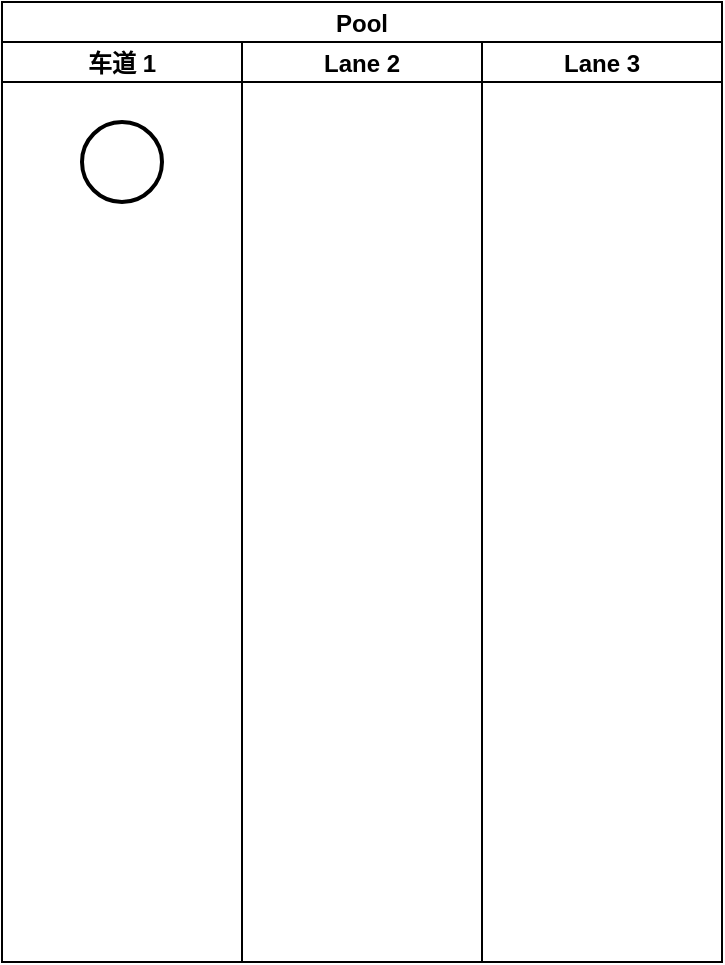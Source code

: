 <mxfile version="16.1.2" type="github">
  <diagram id="_zW5vxU73ut5M0M7swxG" name="Page-1">
    <mxGraphModel dx="1422" dy="794" grid="1" gridSize="10" guides="1" tooltips="1" connect="1" arrows="1" fold="1" page="1" pageScale="1" pageWidth="827" pageHeight="1169" math="0" shadow="0">
      <root>
        <mxCell id="0" />
        <mxCell id="1" parent="0" />
        <mxCell id="0-aevPaOcupNLtV0SeZT-1" value="Pool" style="swimlane;childLayout=stackLayout;resizeParent=1;resizeParentMax=0;startSize=20;" vertex="1" parent="1">
          <mxGeometry x="80" y="60" width="360" height="480" as="geometry">
            <mxRectangle x="80" y="110" width="60" height="20" as="alternateBounds" />
          </mxGeometry>
        </mxCell>
        <mxCell id="0-aevPaOcupNLtV0SeZT-2" value="车道 1" style="swimlane;startSize=20;" vertex="1" parent="0-aevPaOcupNLtV0SeZT-1">
          <mxGeometry y="20" width="120" height="460" as="geometry" />
        </mxCell>
        <mxCell id="0-aevPaOcupNLtV0SeZT-5" value="" style="strokeWidth=2;html=1;shape=mxgraph.flowchart.start_2;whiteSpace=wrap;" vertex="1" parent="0-aevPaOcupNLtV0SeZT-2">
          <mxGeometry x="40" y="40" width="40" height="40" as="geometry" />
        </mxCell>
        <mxCell id="0-aevPaOcupNLtV0SeZT-3" value="Lane 2" style="swimlane;startSize=20;" vertex="1" parent="0-aevPaOcupNLtV0SeZT-1">
          <mxGeometry x="120" y="20" width="120" height="460" as="geometry" />
        </mxCell>
        <mxCell id="0-aevPaOcupNLtV0SeZT-4" value="Lane 3" style="swimlane;startSize=20;" vertex="1" parent="0-aevPaOcupNLtV0SeZT-1">
          <mxGeometry x="240" y="20" width="120" height="460" as="geometry" />
        </mxCell>
      </root>
    </mxGraphModel>
  </diagram>
</mxfile>
